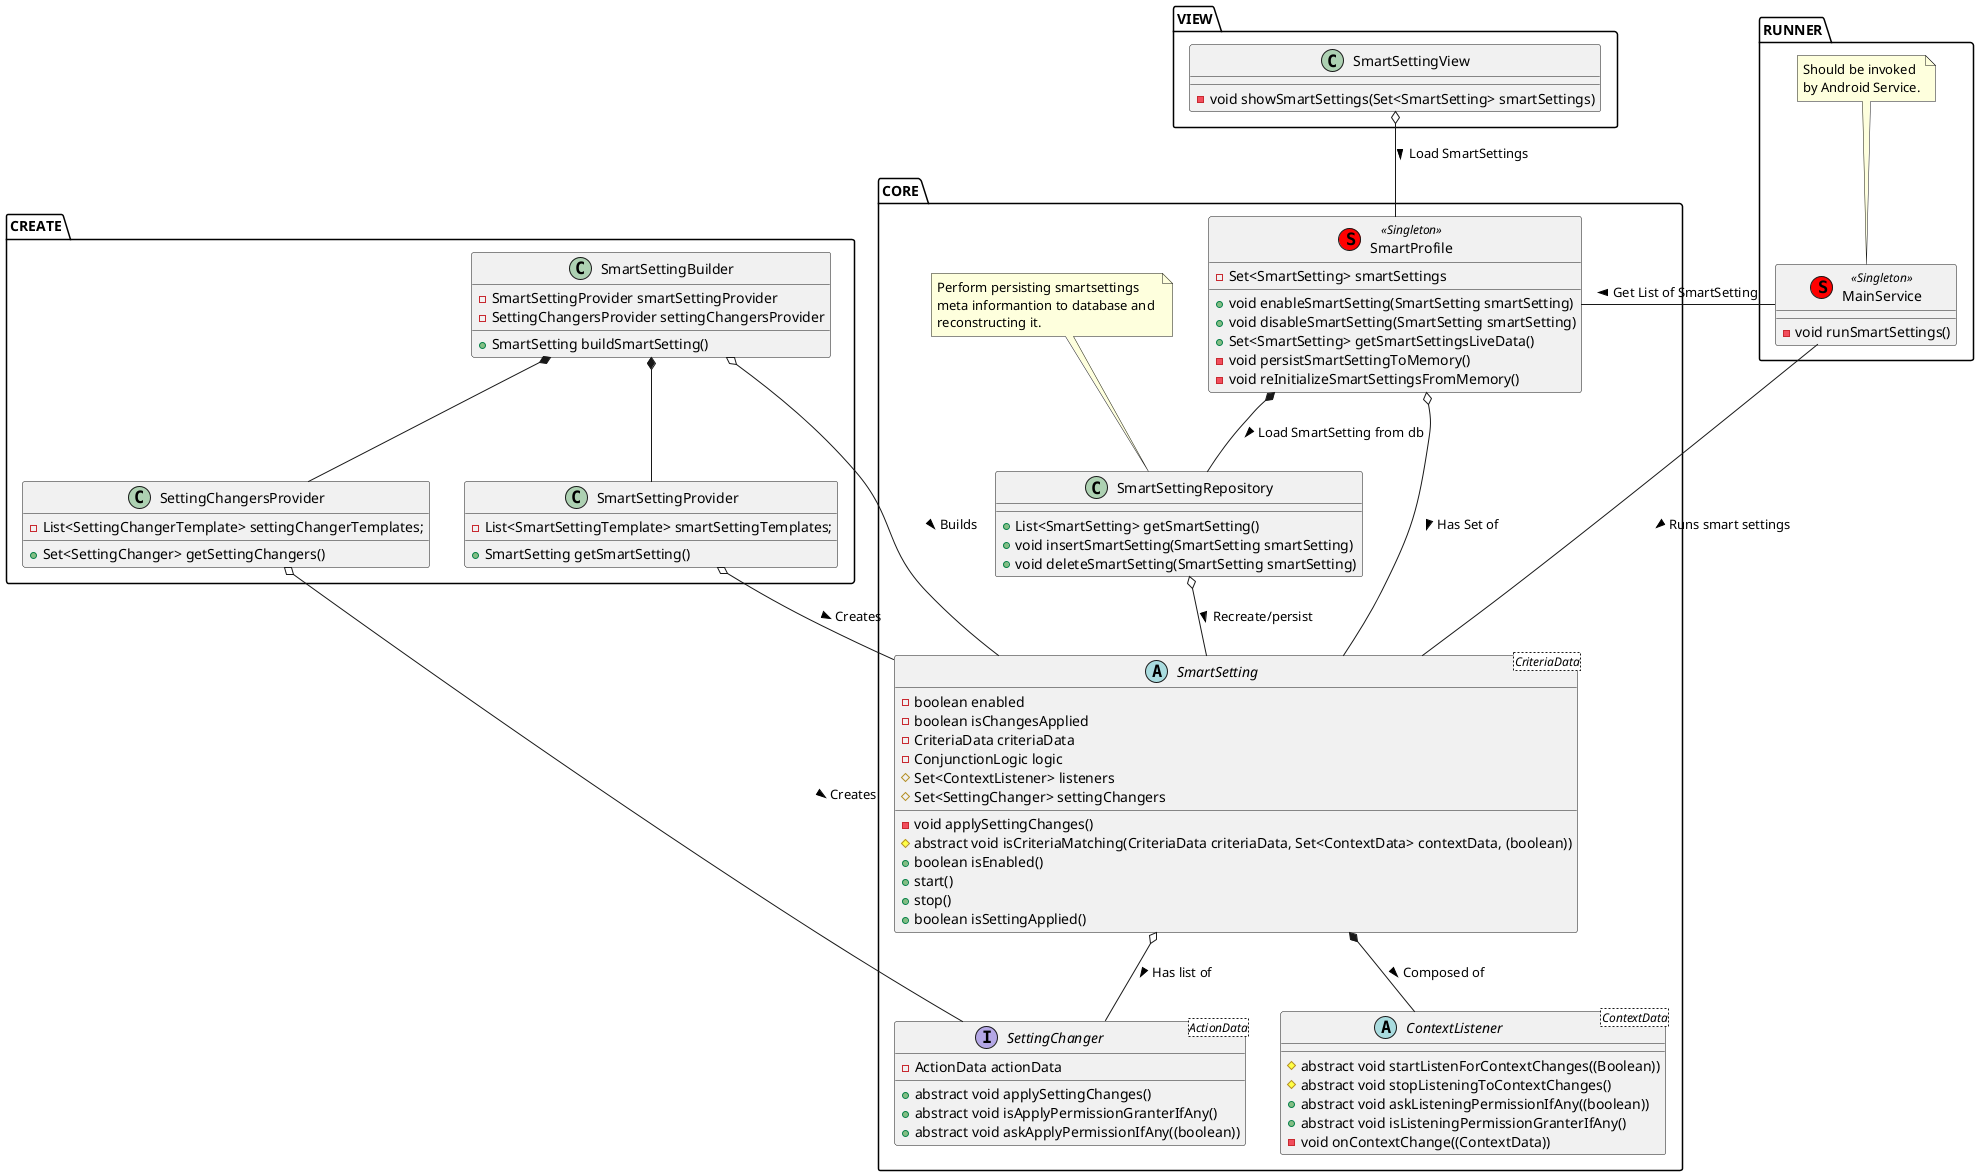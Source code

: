 @startuml

package CORE {

abstract class ContextListener<ContextData> {
    # abstract void startListenForContextChanges((Boolean))
    # abstract void stopListeningToContextChanges()
    + abstract void askListeningPermissionIfAny((boolean))
    + abstract void isListeningPermissionGranterIfAny()
    - void onContextChange((ContextData))
}

interface SettingChanger<ActionData> {
    - ActionData actionData
    + abstract void applySettingChanges()
    + abstract void isApplyPermissionGranterIfAny()
    + abstract void askApplyPermissionIfAny((boolean))
}

abstract class SmartSetting<CriteriaData> {
    - boolean enabled
    - boolean isChangesApplied
    - CriteriaData criteriaData
    - ConjunctionLogic logic
    # Set<ContextListener> listeners
    # Set<SettingChanger> settingChangers
    - void applySettingChanges()
    # abstract void isCriteriaMatching(CriteriaData criteriaData, Set<ContextData> contextData, (boolean))
    + boolean isEnabled()
    + start()
    + stop()
    + boolean isSettingApplied()
}

SmartSetting *-- ContextListener : Composed of >
SmartSetting o-- SettingChanger : Has list of >

class SmartSettingRepository {

    + List<SmartSetting> getSmartSetting()
    + void insertSmartSetting(SmartSetting smartSetting)
    + void deleteSmartSetting(SmartSetting smartSetting)
}

note top of SmartSettingRepository : Perform persisting smartsettings \nmeta informantion to database and \nreconstructing it.

SmartSettingRepository o-- SmartSetting : Recreate/persist >

class SmartProfile <<(S,red) Singleton>> {
    - Set<SmartSetting> smartSettings
    + void enableSmartSetting(SmartSetting smartSetting)
    + void disableSmartSetting(SmartSetting smartSetting)
    + Set<SmartSetting> getSmartSettingsLiveData()
    - void persistSmartSettingToMemory()
    - void reInitializeSmartSettingsFromMemory()
}

SmartProfile o-- SmartSetting : Has Set of >
SmartProfile *-- SmartSettingRepository : Load SmartSetting from db >
}

package CREATE {

class SmartSettingProvider {
    - List<SmartSettingTemplate> smartSettingTemplates;
    + SmartSetting getSmartSetting()
}

SmartSettingProvider o-- SmartSetting : Creates >

class SettingChangersProvider {
    - List<SettingChangerTemplate> settingChangerTemplates;
    + Set<SettingChanger> getSettingChangers()
}

SettingChangersProvider o-- SettingChanger : Creates >

class SmartSettingBuilder {
    - SmartSettingProvider smartSettingProvider
    - SettingChangersProvider settingChangersProvider
    + SmartSetting buildSmartSetting()
}

SmartSettingBuilder *-- SmartSettingProvider
SmartSettingBuilder *-- SettingChangersProvider
SmartSettingBuilder o-- SmartSetting : Builds >

}

package RUNNER {

class MainService <<(S,red) Singleton>> {
    - void runSmartSettings()
}

note top of MainService : Should be invoked \nby Android Service.

MainService - SmartSetting : Runs smart settings >
MainService - SmartProfile : Get List of SmartSetting >
}

package VIEW {
    class SmartSettingView {
        - void showSmartSettings(Set<SmartSetting> smartSettings)
    }

    SmartSettingView o-- SmartProfile : Load SmartSettings >
}

@enduml